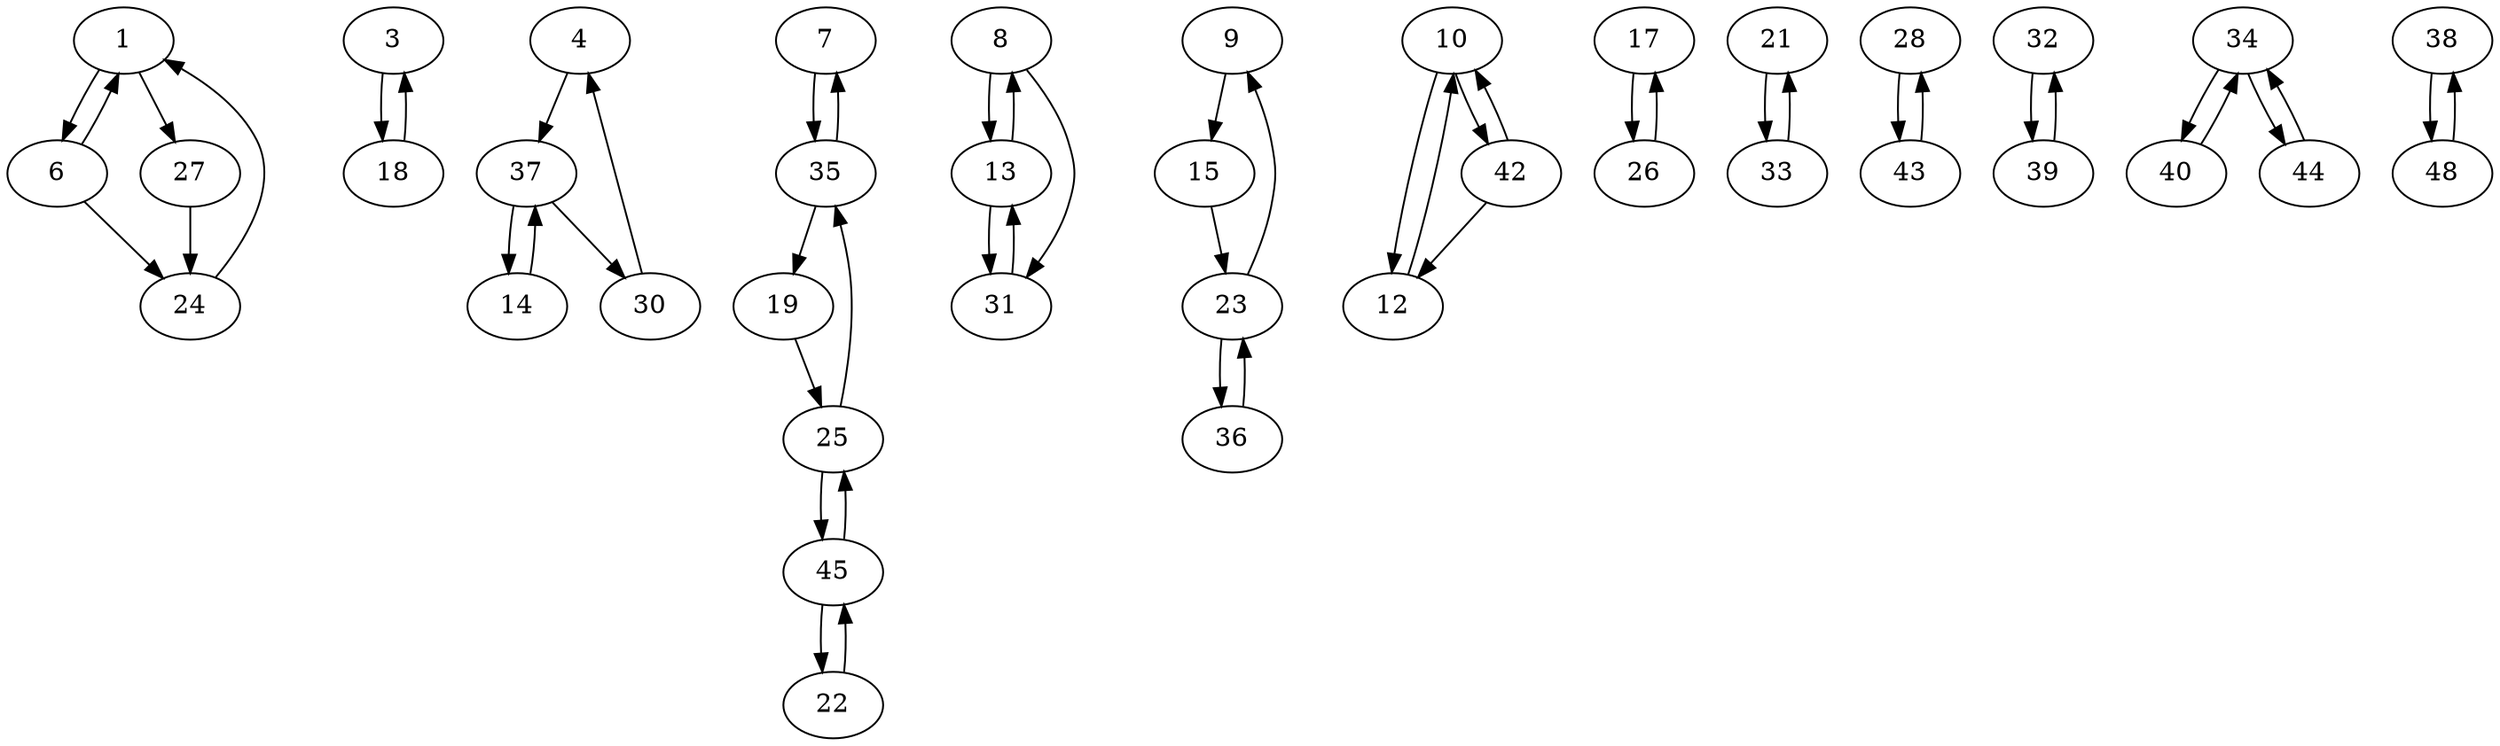 digraph G {
  1 -> 6;
  1 -> 27;
  3 -> 18;
  4 -> 37;
  6 -> 1;
  6 -> 24;
  7 -> 35;
  8 -> 13;
  8 -> 31;
  9 -> 15;
  10 -> 12;
  10 -> 42;
  12 -> 10;
  13 -> 8;
  13 -> 31;
  14 -> 37;
  15 -> 23;
  17 -> 26;
  18 -> 3;
  19 -> 25;
  21 -> 33;
  22 -> 45;
  23 -> 9;
  23 -> 36;
  24 -> 1;
  25 -> 35;
  25 -> 45;
  26 -> 17;
  27 -> 24;
  28 -> 43;
  30 -> 4;
  31 -> 13;
  32 -> 39;
  33 -> 21;
  34 -> 40;
  34 -> 44;
  35 -> 7;
  35 -> 19;
  36 -> 23;
  37 -> 14;
  37 -> 30;
  38 -> 48;
  39 -> 32;
  40 -> 34;
  42 -> 10;
  42 -> 12;
  43 -> 28;
  44 -> 34;
  45 -> 22;
  45 -> 25;
  48 -> 38;
}